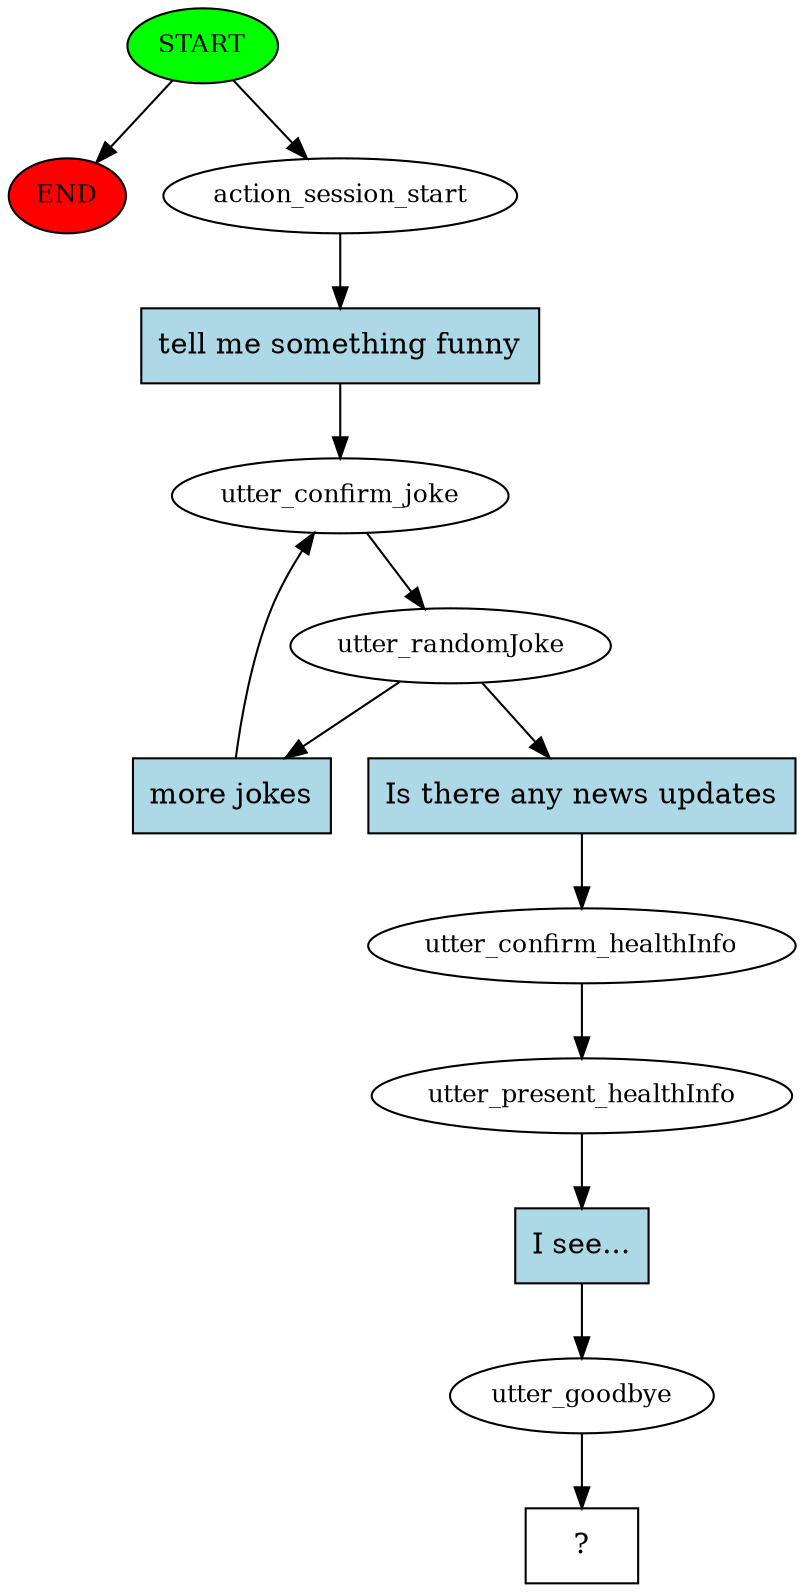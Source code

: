 digraph  {
0 [class="start active", fillcolor=green, fontsize=12, label=START, style=filled];
"-1" [class=end, fillcolor=red, fontsize=12, label=END, style=filled];
1 [class=active, fontsize=12, label=action_session_start];
2 [class=active, fontsize=12, label=utter_confirm_joke];
3 [class=active, fontsize=12, label=utter_randomJoke];
6 [class=active, fontsize=12, label=utter_confirm_healthInfo];
7 [class=active, fontsize=12, label=utter_present_healthInfo];
8 [class=active, fontsize=12, label=utter_goodbye];
9 [class="intent dashed active", label="  ?  ", shape=rect];
10 [class="intent active", fillcolor=lightblue, label="tell me something funny", shape=rect, style=filled];
11 [class="intent active", fillcolor=lightblue, label="more jokes", shape=rect, style=filled];
12 [class="intent active", fillcolor=lightblue, label="Is there any news updates", shape=rect, style=filled];
13 [class="intent active", fillcolor=lightblue, label="I see...", shape=rect, style=filled];
0 -> "-1"  [class="", key=NONE, label=""];
0 -> 1  [class=active, key=NONE, label=""];
1 -> 10  [class=active, key=0];
2 -> 3  [class=active, key=NONE, label=""];
3 -> 11  [class=active, key=0];
3 -> 12  [class=active, key=0];
6 -> 7  [class=active, key=NONE, label=""];
7 -> 13  [class=active, key=0];
8 -> 9  [class=active, key=NONE, label=""];
10 -> 2  [class=active, key=0];
11 -> 2  [class=active, key=0];
12 -> 6  [class=active, key=0];
13 -> 8  [class=active, key=0];
}
